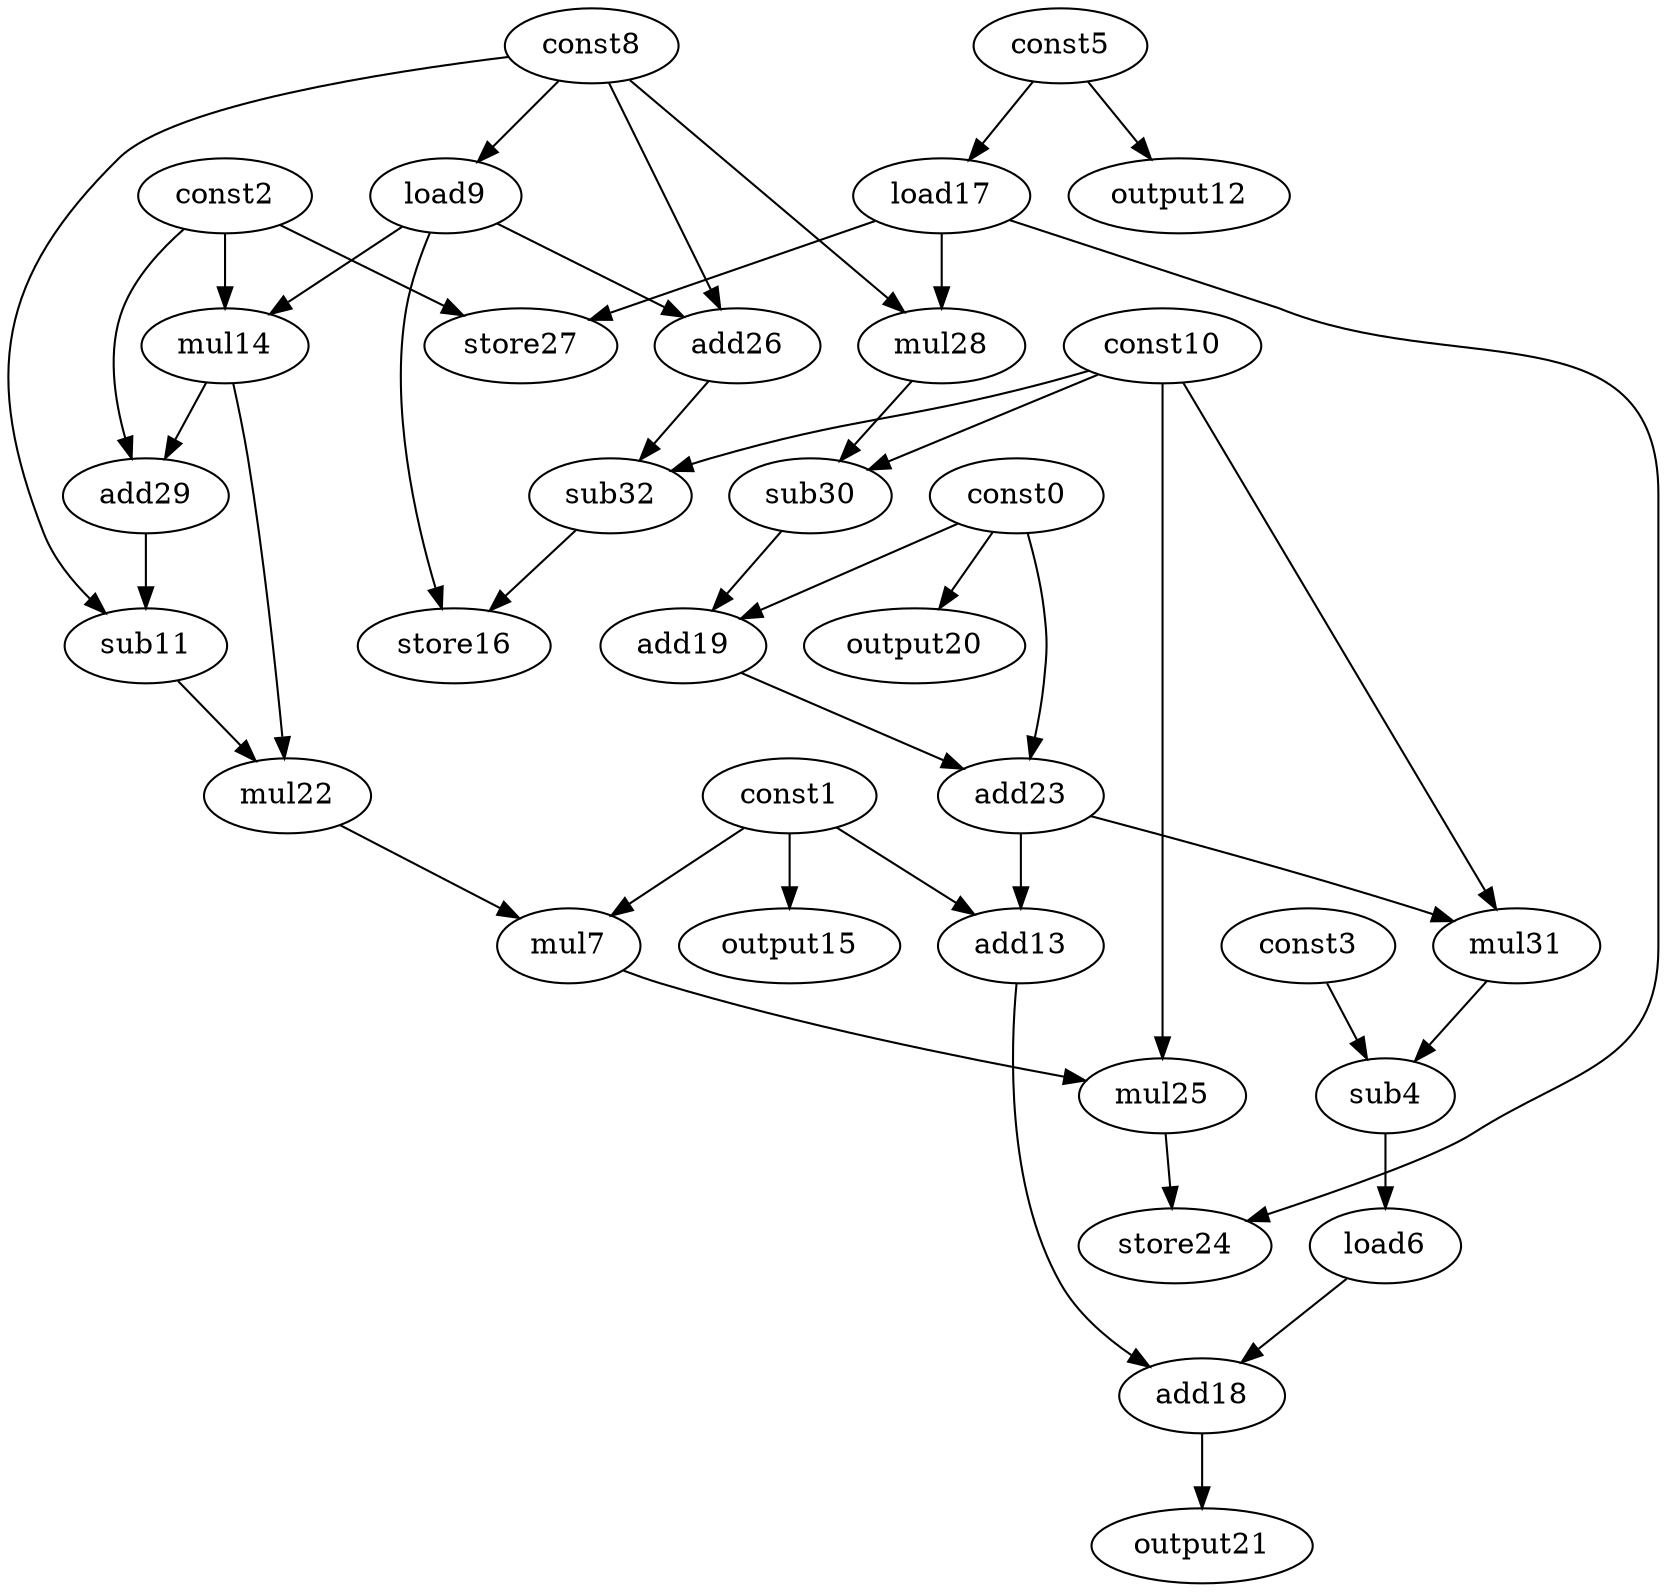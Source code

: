 digraph G { 
const0[opcode=const]; 
const1[opcode=const]; 
const2[opcode=const]; 
const3[opcode=const]; 
sub4[opcode=sub]; 
const5[opcode=const]; 
load6[opcode=load]; 
mul7[opcode=mul]; 
const8[opcode=const]; 
load9[opcode=load]; 
const10[opcode=const]; 
sub11[opcode=sub]; 
output12[opcode=output]; 
add13[opcode=add]; 
mul14[opcode=mul]; 
output15[opcode=output]; 
store16[opcode=store]; 
load17[opcode=load]; 
add18[opcode=add]; 
add19[opcode=add]; 
output20[opcode=output]; 
output21[opcode=output]; 
mul22[opcode=mul]; 
add23[opcode=add]; 
store24[opcode=store]; 
mul25[opcode=mul]; 
add26[opcode=add]; 
store27[opcode=store]; 
mul28[opcode=mul]; 
add29[opcode=add]; 
sub30[opcode=sub]; 
mul31[opcode=mul]; 
sub32[opcode=sub]; 
const8->load9[operand=0];
const5->output12[operand=0];
const1->output15[operand=0];
const5->load17[operand=0];
const0->output20[operand=0];
load9->mul14[operand=0];
const2->mul14[operand=1];
const8->add26[operand=0];
load9->add26[operand=1];
load17->store27[operand=0];
const2->store27[operand=1];
const8->mul28[operand=0];
load17->mul28[operand=1];
const2->add29[operand=0];
mul14->add29[operand=1];
const10->sub30[operand=0];
mul28->sub30[operand=1];
add26->sub32[operand=0];
const10->sub32[operand=1];
const8->sub11[operand=0];
add29->sub11[operand=1];
sub32->store16[operand=0];
load9->store16[operand=1];
const0->add19[operand=0];
sub30->add19[operand=1];
sub11->mul22[operand=0];
mul14->mul22[operand=1];
const0->add23[operand=0];
add19->add23[operand=1];
const1->mul7[operand=0];
mul22->mul7[operand=1];
const1->add13[operand=0];
add23->add13[operand=1];
const10->mul31[operand=0];
add23->mul31[operand=1];
const3->sub4[operand=0];
mul31->sub4[operand=1];
const10->mul25[operand=0];
mul7->mul25[operand=1];
sub4->load6[operand=0];
mul25->store24[operand=0];
load17->store24[operand=1];
add13->add18[operand=0];
load6->add18[operand=1];
add18->output21[operand=0];
}
